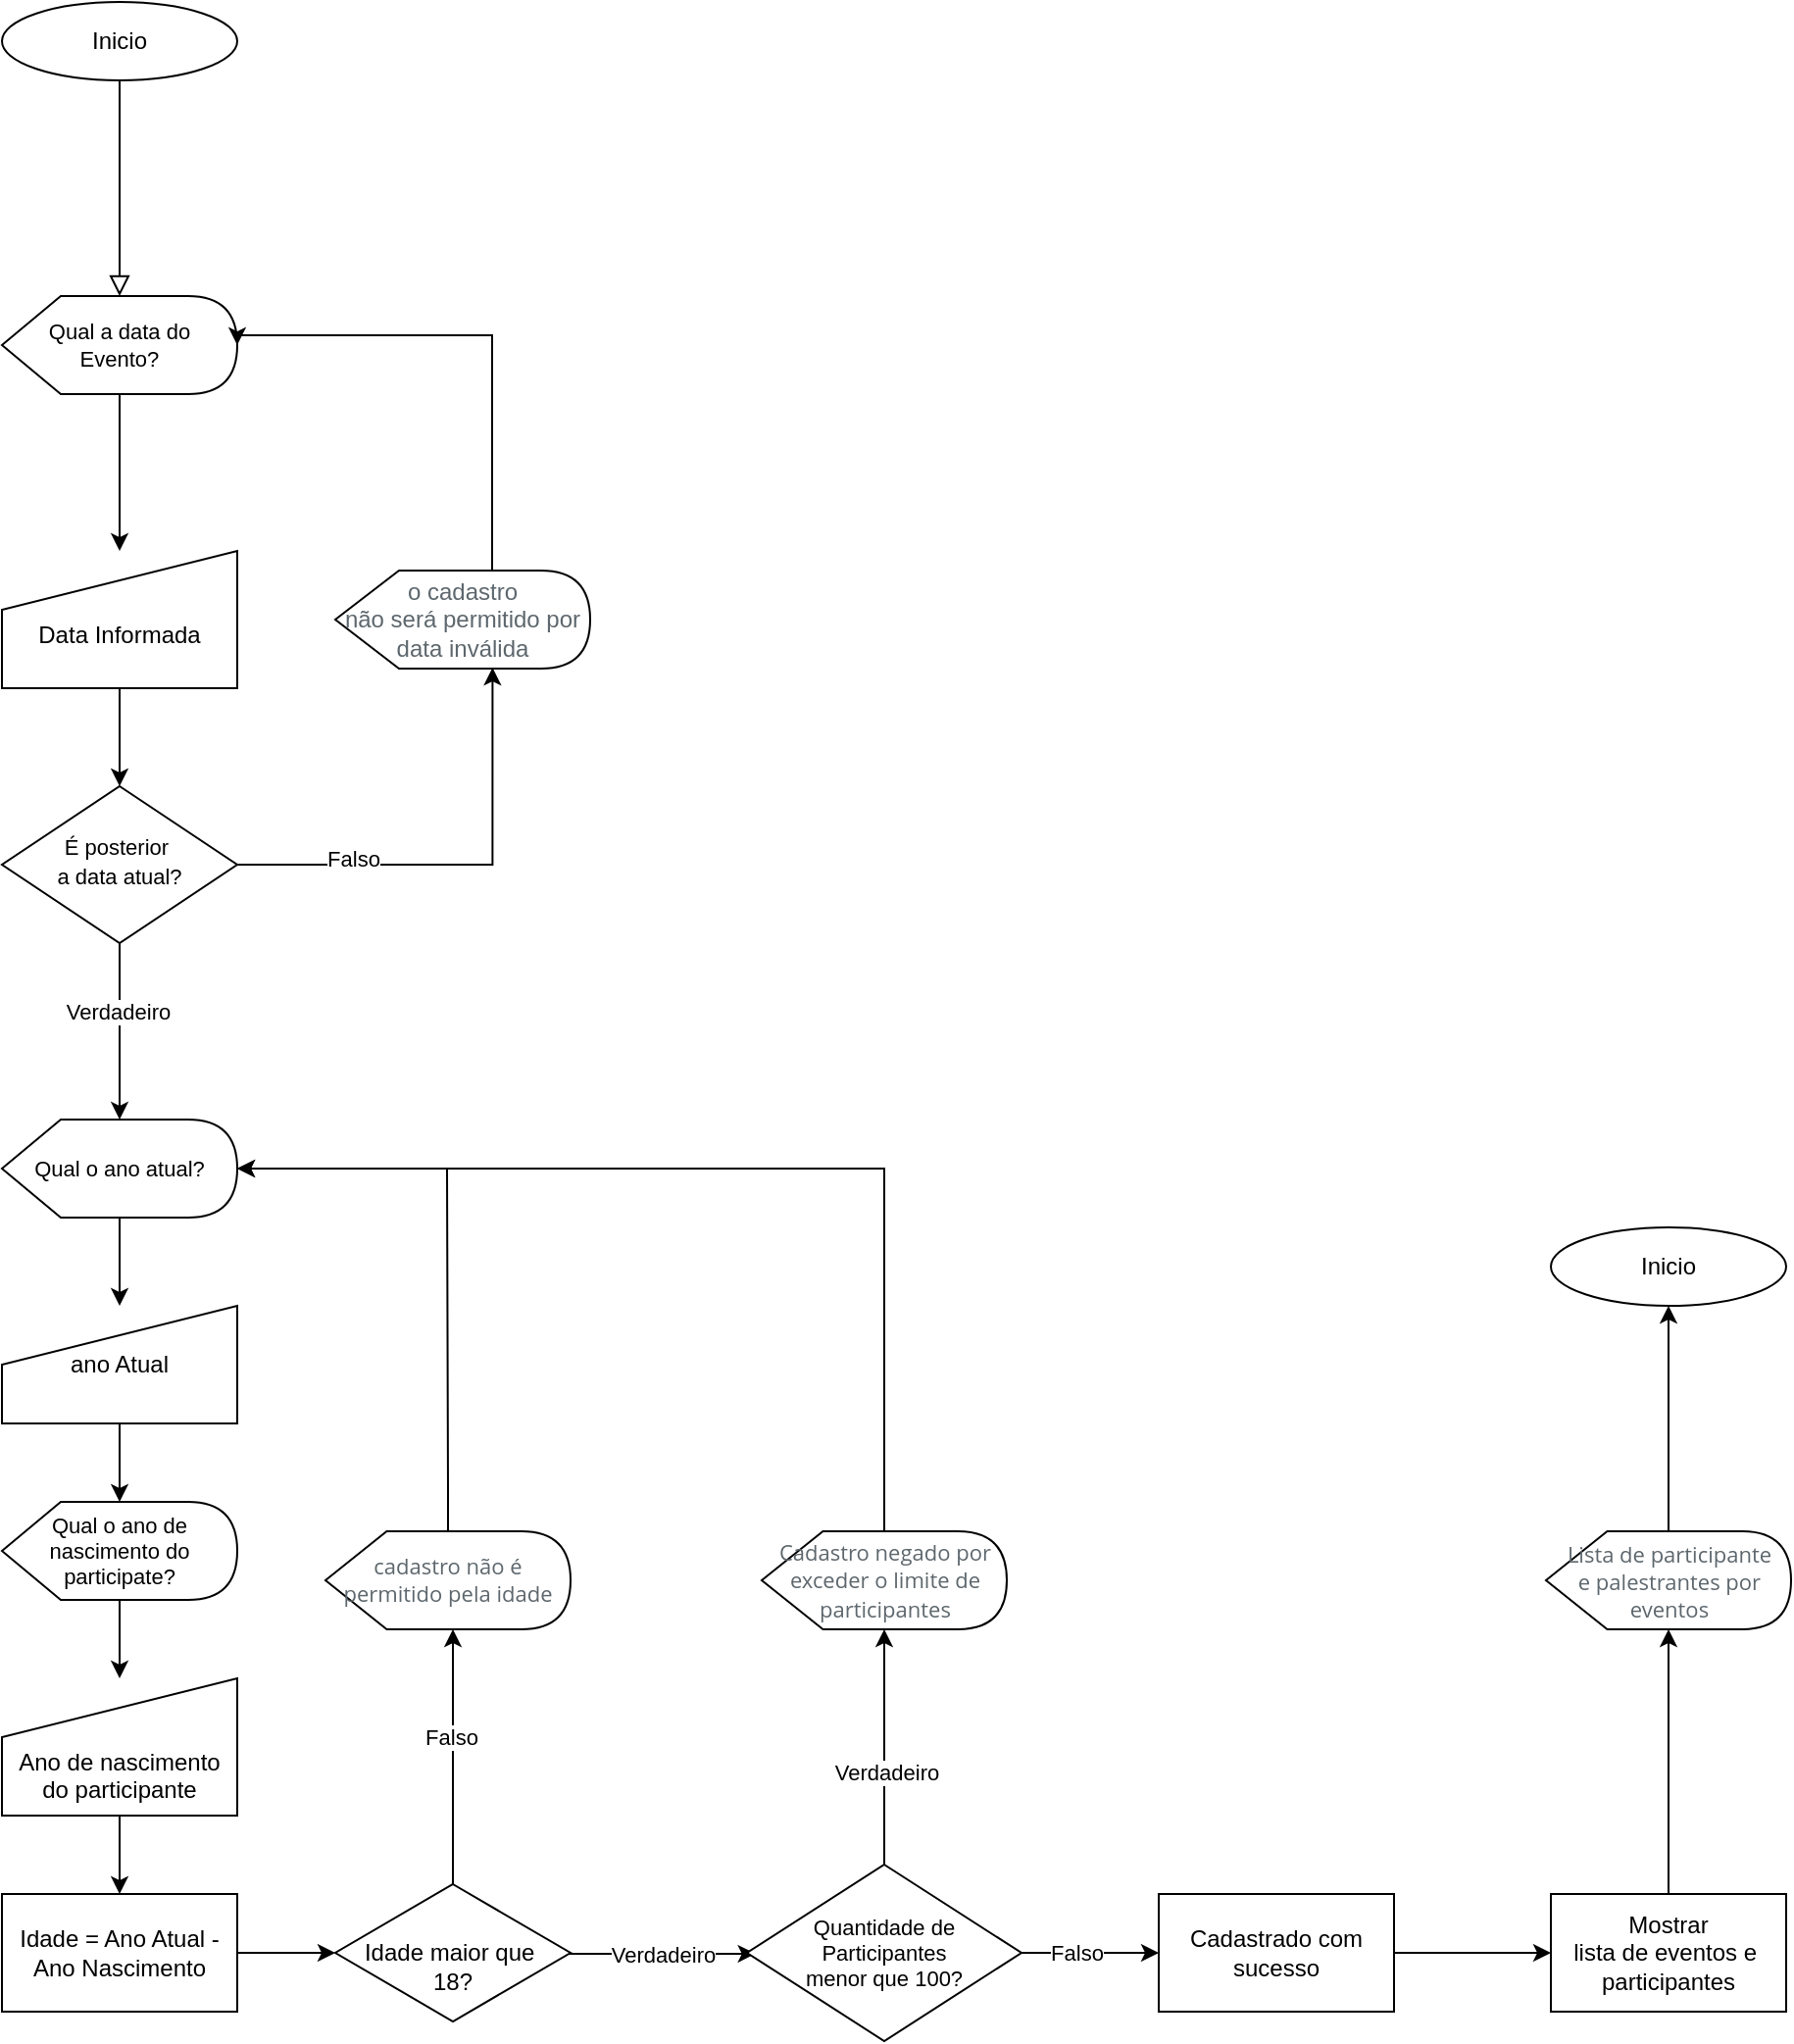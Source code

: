<mxfile version="15.9.1" type="github">
  <diagram id="C5RBs43oDa-KdzZeNtuy" name="sistema de cadastro para eventos">
    <mxGraphModel dx="1094" dy="611" grid="1" gridSize="10" guides="1" tooltips="1" connect="1" arrows="1" fold="1" page="1" pageScale="1" pageWidth="827" pageHeight="1169" math="0" shadow="0">
      <root>
        <mxCell id="WIyWlLk6GJQsqaUBKTNV-0" />
        <mxCell id="WIyWlLk6GJQsqaUBKTNV-1" parent="WIyWlLk6GJQsqaUBKTNV-0" />
        <mxCell id="WIyWlLk6GJQsqaUBKTNV-2" value="" style="rounded=0;html=1;jettySize=auto;orthogonalLoop=1;fontSize=11;endArrow=block;endFill=0;endSize=8;strokeWidth=1;shadow=0;labelBackgroundColor=none;edgeStyle=orthogonalEdgeStyle;" parent="WIyWlLk6GJQsqaUBKTNV-1" source="WIyWlLk6GJQsqaUBKTNV-3" edge="1">
          <mxGeometry relative="1" as="geometry">
            <mxPoint x="220" y="230" as="targetPoint" />
          </mxGeometry>
        </mxCell>
        <mxCell id="WIyWlLk6GJQsqaUBKTNV-3" value="Inicio" style="ellipse;whiteSpace=wrap;html=1;shadow=0;fontFamily=Helvetica;fontSize=12;fontColor=rgb(0, 0, 0);align=center;strokeColor=rgb(0, 0, 0);strokeWidth=1;fillColor=rgb(255, 255, 255);" parent="WIyWlLk6GJQsqaUBKTNV-1" vertex="1">
          <mxGeometry x="160" y="80" width="120" height="40" as="geometry" />
        </mxCell>
        <mxCell id="RGxDsQOP5B6y2GzN9bs0-18" style="edgeStyle=orthogonalEdgeStyle;rounded=0;orthogonalLoop=1;jettySize=auto;html=1;entryX=0.617;entryY=0.99;entryDx=0;entryDy=0;entryPerimeter=0;labelBorderColor=none;fontFamily=Helvetica;fontSize=12;" edge="1" parent="WIyWlLk6GJQsqaUBKTNV-1" source="WIyWlLk6GJQsqaUBKTNV-6" target="RGxDsQOP5B6y2GzN9bs0-8">
          <mxGeometry relative="1" as="geometry" />
        </mxCell>
        <mxCell id="RGxDsQOP5B6y2GzN9bs0-57" value="Falso" style="edgeLabel;html=1;align=center;verticalAlign=middle;resizable=0;points=[];fontSize=11;fontFamily=Helvetica;" vertex="1" connectable="0" parent="RGxDsQOP5B6y2GzN9bs0-18">
          <mxGeometry x="-0.493" y="3" relative="1" as="geometry">
            <mxPoint as="offset" />
          </mxGeometry>
        </mxCell>
        <mxCell id="RGxDsQOP5B6y2GzN9bs0-22" style="edgeStyle=orthogonalEdgeStyle;rounded=0;orthogonalLoop=1;jettySize=auto;html=1;exitX=0.5;exitY=1;exitDx=0;exitDy=0;labelBorderColor=none;fontFamily=Helvetica;fontSize=12;" edge="1" parent="WIyWlLk6GJQsqaUBKTNV-1" source="WIyWlLk6GJQsqaUBKTNV-6" target="RGxDsQOP5B6y2GzN9bs0-21">
          <mxGeometry relative="1" as="geometry" />
        </mxCell>
        <mxCell id="RGxDsQOP5B6y2GzN9bs0-58" value="Verdadeiro" style="edgeLabel;html=1;align=center;verticalAlign=middle;resizable=0;points=[];fontSize=11;fontFamily=Helvetica;" vertex="1" connectable="0" parent="RGxDsQOP5B6y2GzN9bs0-22">
          <mxGeometry x="-0.232" y="-1" relative="1" as="geometry">
            <mxPoint as="offset" />
          </mxGeometry>
        </mxCell>
        <mxCell id="WIyWlLk6GJQsqaUBKTNV-6" value="&lt;span style=&quot;font-size: 11px&quot;&gt;É posterior&amp;nbsp;&lt;br&gt;a data atual?&lt;br&gt;&lt;/span&gt;" style="rhombus;whiteSpace=wrap;html=1;shadow=0;fontFamily=Helvetica;fontSize=12;align=center;strokeWidth=1;spacing=6;spacingTop=-4;" parent="WIyWlLk6GJQsqaUBKTNV-1" vertex="1">
          <mxGeometry x="160" y="480" width="120" height="80" as="geometry" />
        </mxCell>
        <mxCell id="RGxDsQOP5B6y2GzN9bs0-0" value="Qual a data do &lt;br&gt;Evento?" style="shape=display;whiteSpace=wrap;html=1;fontFamily=Helvetica;fontSize=11;fontColor=rgb(0, 0, 0);align=center;strokeColor=rgb(0, 0, 0);fillColor=rgb(255, 255, 255);" vertex="1" parent="WIyWlLk6GJQsqaUBKTNV-1">
          <mxGeometry x="160" y="230" width="120" height="50" as="geometry" />
        </mxCell>
        <mxCell id="RGxDsQOP5B6y2GzN9bs0-2" value="" style="endArrow=classic;html=1;rounded=0;fontSize=11;entryX=0.5;entryY=0;entryDx=0;entryDy=0;" edge="1" parent="WIyWlLk6GJQsqaUBKTNV-1" source="RGxDsQOP5B6y2GzN9bs0-0" target="RGxDsQOP5B6y2GzN9bs0-15">
          <mxGeometry width="50" height="50" relative="1" as="geometry">
            <mxPoint x="220" y="340" as="sourcePoint" />
            <mxPoint x="220" y="350" as="targetPoint" />
          </mxGeometry>
        </mxCell>
        <mxCell id="RGxDsQOP5B6y2GzN9bs0-11" style="edgeStyle=orthogonalEdgeStyle;rounded=0;orthogonalLoop=1;jettySize=auto;html=1;labelBorderColor=none;fontFamily=Helvetica;fontSize=12;entryX=1;entryY=0.5;entryDx=0;entryDy=0;" edge="1" parent="WIyWlLk6GJQsqaUBKTNV-1" source="RGxDsQOP5B6y2GzN9bs0-8" target="RGxDsQOP5B6y2GzN9bs0-0">
          <mxGeometry relative="1" as="geometry">
            <mxPoint x="410" y="240" as="targetPoint" />
            <Array as="points">
              <mxPoint x="410" y="250" />
              <mxPoint x="280" y="250" />
            </Array>
          </mxGeometry>
        </mxCell>
        <mxCell id="RGxDsQOP5B6y2GzN9bs0-8" value="&lt;span style=&quot;line-height: 107% ; color: rgb(93 , 103 , 109)&quot;&gt;&lt;font style=&quot;font-size: 12px&quot;&gt;o cadastro &lt;br&gt;não será permitido por data inválida&lt;/font&gt;&lt;/span&gt;" style="shape=display;whiteSpace=wrap;html=1;fontSize=12;" vertex="1" parent="WIyWlLk6GJQsqaUBKTNV-1">
          <mxGeometry x="330" y="370" width="130" height="50" as="geometry" />
        </mxCell>
        <mxCell id="RGxDsQOP5B6y2GzN9bs0-17" style="edgeStyle=orthogonalEdgeStyle;rounded=0;orthogonalLoop=1;jettySize=auto;html=1;labelBorderColor=none;fontFamily=Helvetica;fontSize=12;" edge="1" parent="WIyWlLk6GJQsqaUBKTNV-1" source="RGxDsQOP5B6y2GzN9bs0-15" target="WIyWlLk6GJQsqaUBKTNV-6">
          <mxGeometry relative="1" as="geometry" />
        </mxCell>
        <mxCell id="RGxDsQOP5B6y2GzN9bs0-15" value="&lt;br&gt;Data Informada" style="shape=manualInput;whiteSpace=wrap;html=1;fontFamily=Helvetica;fontSize=12;" vertex="1" parent="WIyWlLk6GJQsqaUBKTNV-1">
          <mxGeometry x="160" y="360" width="120" height="70" as="geometry" />
        </mxCell>
        <mxCell id="RGxDsQOP5B6y2GzN9bs0-24" style="edgeStyle=orthogonalEdgeStyle;rounded=0;orthogonalLoop=1;jettySize=auto;html=1;entryX=0.5;entryY=0;entryDx=0;entryDy=0;labelBorderColor=none;fontFamily=Helvetica;fontSize=12;" edge="1" parent="WIyWlLk6GJQsqaUBKTNV-1" source="RGxDsQOP5B6y2GzN9bs0-21" target="RGxDsQOP5B6y2GzN9bs0-23">
          <mxGeometry relative="1" as="geometry" />
        </mxCell>
        <mxCell id="RGxDsQOP5B6y2GzN9bs0-21" value="Qual o ano atual?" style="shape=display;whiteSpace=wrap;html=1;fontFamily=Helvetica;fontSize=11;fontColor=rgb(0, 0, 0);align=center;strokeColor=rgb(0, 0, 0);fillColor=rgb(255, 255, 255);" vertex="1" parent="WIyWlLk6GJQsqaUBKTNV-1">
          <mxGeometry x="160" y="650" width="120" height="50" as="geometry" />
        </mxCell>
        <mxCell id="RGxDsQOP5B6y2GzN9bs0-26" style="edgeStyle=orthogonalEdgeStyle;rounded=0;orthogonalLoop=1;jettySize=auto;html=1;labelBorderColor=none;fontFamily=Helvetica;fontSize=12;" edge="1" parent="WIyWlLk6GJQsqaUBKTNV-1" source="RGxDsQOP5B6y2GzN9bs0-23" target="RGxDsQOP5B6y2GzN9bs0-25">
          <mxGeometry relative="1" as="geometry" />
        </mxCell>
        <mxCell id="RGxDsQOP5B6y2GzN9bs0-23" value="ano Atual" style="shape=manualInput;whiteSpace=wrap;html=1;fontFamily=Helvetica;fontSize=12;" vertex="1" parent="WIyWlLk6GJQsqaUBKTNV-1">
          <mxGeometry x="160" y="745" width="120" height="60" as="geometry" />
        </mxCell>
        <mxCell id="RGxDsQOP5B6y2GzN9bs0-29" style="edgeStyle=orthogonalEdgeStyle;rounded=0;orthogonalLoop=1;jettySize=auto;html=1;entryX=0.5;entryY=0;entryDx=0;entryDy=0;labelBorderColor=none;fontFamily=Helvetica;fontSize=12;" edge="1" parent="WIyWlLk6GJQsqaUBKTNV-1" source="RGxDsQOP5B6y2GzN9bs0-25" target="RGxDsQOP5B6y2GzN9bs0-27">
          <mxGeometry relative="1" as="geometry" />
        </mxCell>
        <mxCell id="RGxDsQOP5B6y2GzN9bs0-25" value="Qual o ano de nascimento do participate?" style="shape=display;whiteSpace=wrap;html=1;fontFamily=Helvetica;fontSize=11;fontColor=rgb(0, 0, 0);align=center;strokeColor=rgb(0, 0, 0);fillColor=rgb(255, 255, 255);" vertex="1" parent="WIyWlLk6GJQsqaUBKTNV-1">
          <mxGeometry x="160" y="845" width="120" height="50" as="geometry" />
        </mxCell>
        <mxCell id="RGxDsQOP5B6y2GzN9bs0-34" style="edgeStyle=orthogonalEdgeStyle;rounded=0;orthogonalLoop=1;jettySize=auto;html=1;labelBorderColor=none;fontFamily=Helvetica;fontSize=12;" edge="1" parent="WIyWlLk6GJQsqaUBKTNV-1" source="RGxDsQOP5B6y2GzN9bs0-27" target="RGxDsQOP5B6y2GzN9bs0-33">
          <mxGeometry relative="1" as="geometry" />
        </mxCell>
        <mxCell id="RGxDsQOP5B6y2GzN9bs0-27" value="&lt;br&gt;&lt;br&gt;Ano de nascimento&lt;br&gt;do participante" style="shape=manualInput;whiteSpace=wrap;html=1;fontFamily=Helvetica;fontSize=12;" vertex="1" parent="WIyWlLk6GJQsqaUBKTNV-1">
          <mxGeometry x="160" y="935" width="120" height="70" as="geometry" />
        </mxCell>
        <mxCell id="RGxDsQOP5B6y2GzN9bs0-46" value="" style="edgeStyle=orthogonalEdgeStyle;rounded=0;orthogonalLoop=1;jettySize=auto;html=1;labelBorderColor=none;fontFamily=Helvetica;fontSize=12;entryX=0.031;entryY=0.505;entryDx=0;entryDy=0;entryPerimeter=0;" edge="1" parent="WIyWlLk6GJQsqaUBKTNV-1" source="RGxDsQOP5B6y2GzN9bs0-30" target="RGxDsQOP5B6y2GzN9bs0-65">
          <mxGeometry relative="1" as="geometry">
            <mxPoint x="570" y="1075" as="targetPoint" />
            <Array as="points">
              <mxPoint x="520" y="1075" />
            </Array>
          </mxGeometry>
        </mxCell>
        <mxCell id="RGxDsQOP5B6y2GzN9bs0-56" value="Verdadeiro" style="edgeLabel;html=1;align=center;verticalAlign=middle;resizable=0;points=[];fontSize=11;fontFamily=Helvetica;" vertex="1" connectable="0" parent="RGxDsQOP5B6y2GzN9bs0-46">
          <mxGeometry x="-0.189" relative="1" as="geometry">
            <mxPoint x="9" as="offset" />
          </mxGeometry>
        </mxCell>
        <mxCell id="RGxDsQOP5B6y2GzN9bs0-49" value="" style="edgeStyle=orthogonalEdgeStyle;rounded=0;orthogonalLoop=1;jettySize=auto;html=1;labelBorderColor=none;fontFamily=Helvetica;fontSize=12;" edge="1" parent="WIyWlLk6GJQsqaUBKTNV-1" source="RGxDsQOP5B6y2GzN9bs0-30" target="RGxDsQOP5B6y2GzN9bs0-48">
          <mxGeometry relative="1" as="geometry">
            <Array as="points">
              <mxPoint x="390" y="940" />
              <mxPoint x="390" y="940" />
            </Array>
          </mxGeometry>
        </mxCell>
        <mxCell id="RGxDsQOP5B6y2GzN9bs0-55" value="Falso" style="edgeLabel;html=1;align=center;verticalAlign=middle;resizable=0;points=[];fontSize=11;fontFamily=Helvetica;" vertex="1" connectable="0" parent="RGxDsQOP5B6y2GzN9bs0-49">
          <mxGeometry x="0.156" y="1" relative="1" as="geometry">
            <mxPoint as="offset" />
          </mxGeometry>
        </mxCell>
        <mxCell id="RGxDsQOP5B6y2GzN9bs0-30" value="&lt;br&gt;Idade maior que&amp;nbsp;&lt;br&gt;18?" style="rhombus;whiteSpace=wrap;html=1;" vertex="1" parent="WIyWlLk6GJQsqaUBKTNV-1">
          <mxGeometry x="330" y="1040" width="120" height="70" as="geometry" />
        </mxCell>
        <mxCell id="RGxDsQOP5B6y2GzN9bs0-44" value="" style="edgeStyle=orthogonalEdgeStyle;rounded=0;orthogonalLoop=1;jettySize=auto;html=1;labelBorderColor=none;fontFamily=Helvetica;fontSize=12;" edge="1" parent="WIyWlLk6GJQsqaUBKTNV-1" source="RGxDsQOP5B6y2GzN9bs0-33" target="RGxDsQOP5B6y2GzN9bs0-30">
          <mxGeometry relative="1" as="geometry" />
        </mxCell>
        <mxCell id="RGxDsQOP5B6y2GzN9bs0-33" value="Idade = Ano Atual - Ano Nascimento" style="rounded=0;whiteSpace=wrap;html=1;fontFamily=Helvetica;fontSize=12;" vertex="1" parent="WIyWlLk6GJQsqaUBKTNV-1">
          <mxGeometry x="160" y="1045" width="120" height="60" as="geometry" />
        </mxCell>
        <mxCell id="RGxDsQOP5B6y2GzN9bs0-53" value="" style="edgeStyle=orthogonalEdgeStyle;rounded=0;orthogonalLoop=1;jettySize=auto;html=1;labelBorderColor=none;fontFamily=Helvetica;fontSize=11;entryX=0;entryY=0.5;entryDx=0;entryDy=0;" edge="1" parent="WIyWlLk6GJQsqaUBKTNV-1" source="RGxDsQOP5B6y2GzN9bs0-45" target="RGxDsQOP5B6y2GzN9bs0-60">
          <mxGeometry relative="1" as="geometry">
            <mxPoint x="728" y="1075" as="targetPoint" />
            <Array as="points">
              <mxPoint x="840" y="1075" />
            </Array>
          </mxGeometry>
        </mxCell>
        <mxCell id="RGxDsQOP5B6y2GzN9bs0-45" value="Cadastrado com&lt;br&gt;sucesso" style="whiteSpace=wrap;html=1;" vertex="1" parent="WIyWlLk6GJQsqaUBKTNV-1">
          <mxGeometry x="750" y="1045" width="120" height="60" as="geometry" />
        </mxCell>
        <mxCell id="RGxDsQOP5B6y2GzN9bs0-52" style="edgeStyle=orthogonalEdgeStyle;rounded=0;orthogonalLoop=1;jettySize=auto;html=1;labelBorderColor=none;fontFamily=Helvetica;fontSize=11;entryX=1;entryY=0.5;entryDx=0;entryDy=0;entryPerimeter=0;" edge="1" parent="WIyWlLk6GJQsqaUBKTNV-1" source="RGxDsQOP5B6y2GzN9bs0-48" target="RGxDsQOP5B6y2GzN9bs0-21">
          <mxGeometry relative="1" as="geometry">
            <mxPoint x="387.5" y="670" as="targetPoint" />
            <Array as="points">
              <mxPoint x="387" y="840" />
              <mxPoint x="387" y="675" />
            </Array>
          </mxGeometry>
        </mxCell>
        <mxCell id="RGxDsQOP5B6y2GzN9bs0-48" value="&lt;span style=&quot;line-height: 107% ; font-family: &amp;#34;open sans&amp;#34; , sans-serif ; color: rgb(93 , 103 , 109)&quot;&gt;&lt;font style=&quot;font-size: 11px&quot;&gt;cadastro não é &lt;br&gt;permitido pela idade&lt;/font&gt;&lt;/span&gt;" style="shape=display;whiteSpace=wrap;html=1;fontFamily=Helvetica;fontSize=11;fontColor=rgb(0, 0, 0);align=center;strokeColor=rgb(0, 0, 0);fillColor=rgb(255, 255, 255);" vertex="1" parent="WIyWlLk6GJQsqaUBKTNV-1">
          <mxGeometry x="325" y="860" width="125" height="50" as="geometry" />
        </mxCell>
        <mxCell id="RGxDsQOP5B6y2GzN9bs0-74" value="" style="edgeStyle=orthogonalEdgeStyle;rounded=0;orthogonalLoop=1;jettySize=auto;html=1;labelBorderColor=none;fontFamily=Helvetica;fontSize=11;" edge="1" parent="WIyWlLk6GJQsqaUBKTNV-1" source="RGxDsQOP5B6y2GzN9bs0-59" target="RGxDsQOP5B6y2GzN9bs0-73">
          <mxGeometry relative="1" as="geometry" />
        </mxCell>
        <mxCell id="RGxDsQOP5B6y2GzN9bs0-59" value="&lt;div&gt;&lt;span style=&quot;color: rgb(93 , 103 , 109) ; font-family: &amp;#34;open sans&amp;#34; , sans-serif&quot;&gt;Lista de participante&lt;/span&gt;&lt;/div&gt;&lt;font color=&quot;#5d676d&quot; face=&quot;open sans, sans-serif&quot;&gt;&lt;div&gt;&lt;span&gt;e palestrantes por&lt;/span&gt;&lt;/div&gt;&lt;div&gt;&lt;span&gt;eventos&lt;/span&gt;&lt;/div&gt;&lt;/font&gt;" style="shape=display;whiteSpace=wrap;html=1;fontFamily=Helvetica;fontSize=11;fontColor=rgb(0, 0, 0);align=center;strokeColor=rgb(0, 0, 0);fillColor=rgb(255, 255, 255);" vertex="1" parent="WIyWlLk6GJQsqaUBKTNV-1">
          <mxGeometry x="947.5" y="860" width="125" height="50" as="geometry" />
        </mxCell>
        <mxCell id="RGxDsQOP5B6y2GzN9bs0-61" value="" style="edgeStyle=orthogonalEdgeStyle;rounded=0;orthogonalLoop=1;jettySize=auto;html=1;labelBorderColor=none;fontFamily=Helvetica;fontSize=11;" edge="1" parent="WIyWlLk6GJQsqaUBKTNV-1" source="RGxDsQOP5B6y2GzN9bs0-60" target="RGxDsQOP5B6y2GzN9bs0-59">
          <mxGeometry relative="1" as="geometry" />
        </mxCell>
        <mxCell id="RGxDsQOP5B6y2GzN9bs0-60" value="Mostrar&lt;br&gt;lista de eventos e&amp;nbsp;&lt;br&gt;participantes" style="rounded=0;whiteSpace=wrap;html=1;fontFamily=Helvetica;fontSize=12;" vertex="1" parent="WIyWlLk6GJQsqaUBKTNV-1">
          <mxGeometry x="950" y="1045" width="120" height="60" as="geometry" />
        </mxCell>
        <mxCell id="RGxDsQOP5B6y2GzN9bs0-67" value="" style="edgeStyle=orthogonalEdgeStyle;rounded=0;orthogonalLoop=1;jettySize=auto;html=1;labelBorderColor=none;fontFamily=Helvetica;fontSize=11;" edge="1" parent="WIyWlLk6GJQsqaUBKTNV-1" source="RGxDsQOP5B6y2GzN9bs0-65" target="RGxDsQOP5B6y2GzN9bs0-45">
          <mxGeometry relative="1" as="geometry" />
        </mxCell>
        <mxCell id="RGxDsQOP5B6y2GzN9bs0-68" value="Falso" style="edgeLabel;html=1;align=center;verticalAlign=middle;resizable=0;points=[];fontSize=11;fontFamily=Helvetica;" vertex="1" connectable="0" parent="RGxDsQOP5B6y2GzN9bs0-67">
          <mxGeometry x="-0.218" relative="1" as="geometry">
            <mxPoint as="offset" />
          </mxGeometry>
        </mxCell>
        <mxCell id="RGxDsQOP5B6y2GzN9bs0-70" value="" style="edgeStyle=orthogonalEdgeStyle;rounded=0;orthogonalLoop=1;jettySize=auto;html=1;labelBorderColor=none;fontFamily=Helvetica;fontSize=11;" edge="1" parent="WIyWlLk6GJQsqaUBKTNV-1" source="RGxDsQOP5B6y2GzN9bs0-65" target="RGxDsQOP5B6y2GzN9bs0-69">
          <mxGeometry relative="1" as="geometry" />
        </mxCell>
        <mxCell id="RGxDsQOP5B6y2GzN9bs0-71" value="Verdadeiro" style="edgeLabel;html=1;align=center;verticalAlign=middle;resizable=0;points=[];fontSize=11;fontFamily=Helvetica;" vertex="1" connectable="0" parent="RGxDsQOP5B6y2GzN9bs0-70">
          <mxGeometry x="-0.218" y="-1" relative="1" as="geometry">
            <mxPoint as="offset" />
          </mxGeometry>
        </mxCell>
        <mxCell id="RGxDsQOP5B6y2GzN9bs0-65" value="Quantidade de Participantes&lt;br&gt;menor que 100?" style="rhombus;whiteSpace=wrap;html=1;fontSize=11;" vertex="1" parent="WIyWlLk6GJQsqaUBKTNV-1">
          <mxGeometry x="540" y="1030" width="140" height="90" as="geometry" />
        </mxCell>
        <mxCell id="RGxDsQOP5B6y2GzN9bs0-72" style="edgeStyle=orthogonalEdgeStyle;rounded=0;orthogonalLoop=1;jettySize=auto;html=1;entryX=1;entryY=0.5;entryDx=0;entryDy=0;entryPerimeter=0;labelBorderColor=none;fontFamily=Helvetica;fontSize=11;" edge="1" parent="WIyWlLk6GJQsqaUBKTNV-1" source="RGxDsQOP5B6y2GzN9bs0-69" target="RGxDsQOP5B6y2GzN9bs0-21">
          <mxGeometry relative="1" as="geometry">
            <Array as="points">
              <mxPoint x="610" y="675" />
            </Array>
          </mxGeometry>
        </mxCell>
        <mxCell id="RGxDsQOP5B6y2GzN9bs0-69" value="&lt;span style=&quot;color: rgb(93 , 103 , 109) ; font-family: &amp;#34;open sans&amp;#34; , sans-serif&quot;&gt;Cadastro negado por exceder o&amp;nbsp;&lt;/span&gt;&lt;font color=&quot;#5d676d&quot; face=&quot;open sans, sans-serif&quot;&gt;limite de participantes&lt;br&gt;&lt;/font&gt;" style="shape=display;whiteSpace=wrap;html=1;fontFamily=Helvetica;fontSize=11;fontColor=rgb(0, 0, 0);align=center;strokeColor=rgb(0, 0, 0);fillColor=rgb(255, 255, 255);" vertex="1" parent="WIyWlLk6GJQsqaUBKTNV-1">
          <mxGeometry x="547.5" y="860" width="125" height="50" as="geometry" />
        </mxCell>
        <mxCell id="RGxDsQOP5B6y2GzN9bs0-73" value="Inicio" style="ellipse;whiteSpace=wrap;html=1;shadow=0;fontFamily=Helvetica;fontSize=12;fontColor=rgb(0, 0, 0);align=center;strokeColor=rgb(0, 0, 0);strokeWidth=1;fillColor=rgb(255, 255, 255);" vertex="1" parent="WIyWlLk6GJQsqaUBKTNV-1">
          <mxGeometry x="950" y="705" width="120" height="40" as="geometry" />
        </mxCell>
      </root>
    </mxGraphModel>
  </diagram>
</mxfile>
